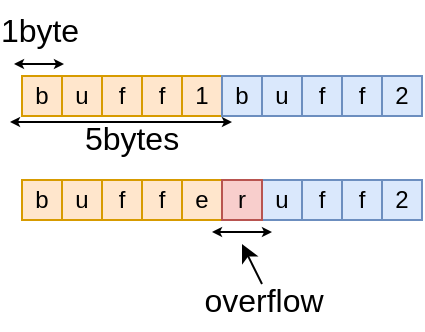 <mxfile version="20.7.4" type="device" pages="5"><diagram id="NP2nwctzb-PyswhUarQ4" name="Page-1"><mxGraphModel dx="1367" dy="795" grid="1" gridSize="10" guides="1" tooltips="1" connect="1" arrows="1" fold="1" page="1" pageScale="1" pageWidth="827" pageHeight="1169" math="0" shadow="0"><root><mxCell id="0"/><mxCell id="1" parent="0"/><mxCell id="dk9gsT5Q94mJiWT3mmrI-14" value="b" style="whiteSpace=wrap;html=1;aspect=fixed;fillColor=#ffe6cc;strokeColor=#d79b00;" vertex="1" parent="1"><mxGeometry x="280" y="340" width="20" height="20" as="geometry"/></mxCell><mxCell id="dk9gsT5Q94mJiWT3mmrI-15" value="u" style="whiteSpace=wrap;html=1;aspect=fixed;fillColor=#ffe6cc;strokeColor=#d79b00;" vertex="1" parent="1"><mxGeometry x="300" y="340" width="20" height="20" as="geometry"/></mxCell><mxCell id="dk9gsT5Q94mJiWT3mmrI-16" value="f" style="whiteSpace=wrap;html=1;aspect=fixed;fillColor=#ffe6cc;strokeColor=#d79b00;" vertex="1" parent="1"><mxGeometry x="320" y="340" width="20" height="20" as="geometry"/></mxCell><mxCell id="dk9gsT5Q94mJiWT3mmrI-17" value="f" style="whiteSpace=wrap;html=1;aspect=fixed;fillColor=#ffe6cc;strokeColor=#d79b00;" vertex="1" parent="1"><mxGeometry x="340" y="340" width="20" height="20" as="geometry"/></mxCell><mxCell id="dk9gsT5Q94mJiWT3mmrI-18" value="1" style="whiteSpace=wrap;html=1;aspect=fixed;fillColor=#ffe6cc;strokeColor=#d79b00;" vertex="1" parent="1"><mxGeometry x="360" y="340" width="20" height="20" as="geometry"/></mxCell><mxCell id="dk9gsT5Q94mJiWT3mmrI-19" value="b" style="whiteSpace=wrap;html=1;aspect=fixed;fillColor=#dae8fc;strokeColor=#6c8ebf;" vertex="1" parent="1"><mxGeometry x="380" y="340" width="20" height="20" as="geometry"/></mxCell><mxCell id="dk9gsT5Q94mJiWT3mmrI-20" value="u" style="whiteSpace=wrap;html=1;aspect=fixed;fillColor=#dae8fc;strokeColor=#6c8ebf;" vertex="1" parent="1"><mxGeometry x="400" y="340" width="20" height="20" as="geometry"/></mxCell><mxCell id="dk9gsT5Q94mJiWT3mmrI-21" value="f" style="whiteSpace=wrap;html=1;aspect=fixed;fillColor=#dae8fc;strokeColor=#6c8ebf;" vertex="1" parent="1"><mxGeometry x="420" y="340" width="20" height="20" as="geometry"/></mxCell><mxCell id="dk9gsT5Q94mJiWT3mmrI-22" value="f" style="whiteSpace=wrap;html=1;aspect=fixed;fillColor=#dae8fc;strokeColor=#6c8ebf;" vertex="1" parent="1"><mxGeometry x="440" y="340" width="20" height="20" as="geometry"/></mxCell><mxCell id="dk9gsT5Q94mJiWT3mmrI-23" value="2" style="whiteSpace=wrap;html=1;aspect=fixed;fillColor=#dae8fc;strokeColor=#6c8ebf;" vertex="1" parent="1"><mxGeometry x="460" y="340" width="20" height="20" as="geometry"/></mxCell><mxCell id="dk9gsT5Q94mJiWT3mmrI-24" value="b" style="whiteSpace=wrap;html=1;aspect=fixed;fillColor=#ffe6cc;strokeColor=#d79b00;" vertex="1" parent="1"><mxGeometry x="280" y="392" width="20" height="20" as="geometry"/></mxCell><mxCell id="dk9gsT5Q94mJiWT3mmrI-25" value="u" style="whiteSpace=wrap;html=1;aspect=fixed;fillColor=#ffe6cc;strokeColor=#d79b00;" vertex="1" parent="1"><mxGeometry x="300" y="392" width="20" height="20" as="geometry"/></mxCell><mxCell id="dk9gsT5Q94mJiWT3mmrI-26" value="f" style="whiteSpace=wrap;html=1;aspect=fixed;fillColor=#ffe6cc;strokeColor=#d79b00;" vertex="1" parent="1"><mxGeometry x="320" y="392" width="20" height="20" as="geometry"/></mxCell><mxCell id="dk9gsT5Q94mJiWT3mmrI-27" value="f" style="whiteSpace=wrap;html=1;aspect=fixed;fillColor=#ffe6cc;strokeColor=#d79b00;" vertex="1" parent="1"><mxGeometry x="340" y="392" width="20" height="20" as="geometry"/></mxCell><mxCell id="dk9gsT5Q94mJiWT3mmrI-28" value="e" style="whiteSpace=wrap;html=1;aspect=fixed;fillColor=#ffe6cc;strokeColor=#d79b00;" vertex="1" parent="1"><mxGeometry x="360" y="392" width="20" height="20" as="geometry"/></mxCell><mxCell id="dk9gsT5Q94mJiWT3mmrI-30" value="u" style="whiteSpace=wrap;html=1;aspect=fixed;fillColor=#dae8fc;strokeColor=#6c8ebf;" vertex="1" parent="1"><mxGeometry x="400" y="392" width="20" height="20" as="geometry"/></mxCell><mxCell id="dk9gsT5Q94mJiWT3mmrI-31" value="f" style="whiteSpace=wrap;html=1;aspect=fixed;fillColor=#dae8fc;strokeColor=#6c8ebf;" vertex="1" parent="1"><mxGeometry x="420" y="392" width="20" height="20" as="geometry"/></mxCell><mxCell id="dk9gsT5Q94mJiWT3mmrI-32" value="f" style="whiteSpace=wrap;html=1;aspect=fixed;fillColor=#dae8fc;strokeColor=#6c8ebf;" vertex="1" parent="1"><mxGeometry x="440" y="392" width="20" height="20" as="geometry"/></mxCell><mxCell id="dk9gsT5Q94mJiWT3mmrI-33" value="2" style="whiteSpace=wrap;html=1;aspect=fixed;fillColor=#dae8fc;strokeColor=#6c8ebf;" vertex="1" parent="1"><mxGeometry x="460" y="392" width="20" height="20" as="geometry"/></mxCell><mxCell id="dk9gsT5Q94mJiWT3mmrI-36" value="" style="endArrow=classic;startArrow=classic;html=1;rounded=0;endSize=2;startSize=2;" edge="1" parent="1"><mxGeometry width="50" height="50" relative="1" as="geometry"><mxPoint x="375" y="418" as="sourcePoint"/><mxPoint x="405" y="418" as="targetPoint"/></mxGeometry></mxCell><mxCell id="dk9gsT5Q94mJiWT3mmrI-37" value="" style="endArrow=classic;html=1;rounded=0;" edge="1" parent="1"><mxGeometry width="50" height="50" relative="1" as="geometry"><mxPoint x="400" y="444" as="sourcePoint"/><mxPoint x="390" y="424" as="targetPoint"/></mxGeometry></mxCell><mxCell id="dk9gsT5Q94mJiWT3mmrI-38" value="overflow" style="text;html=1;strokeColor=none;fillColor=none;align=center;verticalAlign=middle;whiteSpace=wrap;rounded=0;fontSize=16;" vertex="1" parent="1"><mxGeometry x="371" y="437" width="60" height="30" as="geometry"/></mxCell><mxCell id="dk9gsT5Q94mJiWT3mmrI-29" value="r" style="whiteSpace=wrap;html=1;aspect=fixed;fillColor=#f8cecc;strokeColor=#b85450;" vertex="1" parent="1"><mxGeometry x="380" y="392" width="20" height="20" as="geometry"/></mxCell><mxCell id="e3o58m5RLrCsNqKiyTCD-1" value="" style="endArrow=classic;startArrow=classic;html=1;rounded=0;endSize=2;startSize=2;" edge="1" parent="1"><mxGeometry width="50" height="50" relative="1" as="geometry"><mxPoint x="276" y="334" as="sourcePoint"/><mxPoint x="301" y="334" as="targetPoint"/></mxGeometry></mxCell><mxCell id="e3o58m5RLrCsNqKiyTCD-3" value="1byte" style="text;html=1;strokeColor=none;fillColor=none;align=center;verticalAlign=middle;whiteSpace=wrap;rounded=0;fontSize=16;" vertex="1" parent="1"><mxGeometry x="269" y="302" width="40" height="30" as="geometry"/></mxCell><mxCell id="e3o58m5RLrCsNqKiyTCD-4" value="" style="endArrow=classic;startArrow=classic;html=1;rounded=0;endSize=2;startSize=2;" edge="1" parent="1"><mxGeometry width="50" height="50" relative="1" as="geometry"><mxPoint x="274" y="363" as="sourcePoint"/><mxPoint x="385" y="363" as="targetPoint"/></mxGeometry></mxCell><mxCell id="e3o58m5RLrCsNqKiyTCD-5" value="5bytes" style="text;html=1;strokeColor=none;fillColor=none;align=center;verticalAlign=middle;whiteSpace=wrap;rounded=0;fontSize=16;" vertex="1" parent="1"><mxGeometry x="315" y="356" width="40" height="30" as="geometry"/></mxCell></root></mxGraphModel></diagram><diagram id="kXJjHSIm35HBvMF_gBfb" name="Page-2"><mxGraphModel dx="1367" dy="795" grid="1" gridSize="10" guides="1" tooltips="1" connect="1" arrows="1" fold="1" page="1" pageScale="1" pageWidth="827" pageHeight="1169" math="0" shadow="0"><root><mxCell id="0"/><mxCell id="1" parent="0"/><mxCell id="IzJHCjFJUQMf0wpX2kf_-1" value="b" style="whiteSpace=wrap;html=1;aspect=fixed;fillColor=#ffe6cc;strokeColor=#d79b00;" vertex="1" parent="1"><mxGeometry x="280" y="340" width="20" height="20" as="geometry"/></mxCell><mxCell id="IzJHCjFJUQMf0wpX2kf_-2" value="u" style="whiteSpace=wrap;html=1;aspect=fixed;fillColor=#ffe6cc;strokeColor=#d79b00;" vertex="1" parent="1"><mxGeometry x="300" y="340" width="20" height="20" as="geometry"/></mxCell><mxCell id="IzJHCjFJUQMf0wpX2kf_-3" value="f" style="whiteSpace=wrap;html=1;aspect=fixed;fillColor=#ffe6cc;strokeColor=#d79b00;" vertex="1" parent="1"><mxGeometry x="320" y="340" width="20" height="20" as="geometry"/></mxCell><mxCell id="IzJHCjFJUQMf0wpX2kf_-4" value="f" style="whiteSpace=wrap;html=1;aspect=fixed;fillColor=#ffe6cc;strokeColor=#d79b00;" vertex="1" parent="1"><mxGeometry x="340" y="340" width="20" height="20" as="geometry"/></mxCell><mxCell id="IzJHCjFJUQMf0wpX2kf_-5" value="e" style="whiteSpace=wrap;html=1;aspect=fixed;fillColor=#ffe6cc;strokeColor=#d79b00;" vertex="1" parent="1"><mxGeometry x="360" y="340" width="20" height="20" as="geometry"/></mxCell><mxCell id="IzJHCjFJUQMf0wpX2kf_-6" value="r" style="whiteSpace=wrap;html=1;aspect=fixed;fillColor=#ffe6cc;strokeColor=#d79b00;" vertex="1" parent="1"><mxGeometry x="380" y="340" width="20" height="20" as="geometry"/></mxCell><mxCell id="IzJHCjFJUQMf0wpX2kf_-7" value="x" style="whiteSpace=wrap;html=1;aspect=fixed;fillColor=#d5e8d4;strokeColor=#82b366;" vertex="1" parent="1"><mxGeometry x="400" y="340" width="20" height="20" as="geometry"/></mxCell><mxCell id="Skbk3ucyjdpn2tdPOXVM-1" value="" style="endArrow=classic;startArrow=classic;html=1;rounded=0;endSize=2;startSize=2;" edge="1" parent="1"><mxGeometry width="50" height="50" relative="1" as="geometry"><mxPoint x="395" y="364" as="sourcePoint"/><mxPoint x="425" y="364" as="targetPoint"/></mxGeometry></mxCell><mxCell id="Skbk3ucyjdpn2tdPOXVM-2" value="" style="endArrow=classic;html=1;rounded=0;" edge="1" parent="1"><mxGeometry width="50" height="50" relative="1" as="geometry"><mxPoint x="420" y="390" as="sourcePoint"/><mxPoint x="410" y="370" as="targetPoint"/></mxGeometry></mxCell><mxCell id="Skbk3ucyjdpn2tdPOXVM-3" value="canary" style="text;html=1;strokeColor=none;fillColor=none;align=center;verticalAlign=middle;whiteSpace=wrap;rounded=0;fontSize=16;" vertex="1" parent="1"><mxGeometry x="391" y="383" width="60" height="30" as="geometry"/></mxCell></root></mxGraphModel></diagram><diagram id="X_2MaF6ND7JdmjaW1ekH" name="Page-3"><mxGraphModel dx="1367" dy="795" grid="1" gridSize="10" guides="1" tooltips="1" connect="1" arrows="1" fold="1" page="1" pageScale="1" pageWidth="827" pageHeight="1169" math="0" shadow="0"><root><mxCell id="0"/><mxCell id="1" parent="0"/><mxCell id="-rWpDd0KUoeeFI3DRpyO-1" value="b" style="whiteSpace=wrap;html=1;aspect=fixed;fillColor=#ffe6cc;strokeColor=#d79b00;" vertex="1" parent="1"><mxGeometry x="280" y="340" width="20" height="20" as="geometry"/></mxCell><mxCell id="-rWpDd0KUoeeFI3DRpyO-2" value="u" style="whiteSpace=wrap;html=1;aspect=fixed;fillColor=#ffe6cc;strokeColor=#d79b00;" vertex="1" parent="1"><mxGeometry x="300" y="340" width="20" height="20" as="geometry"/></mxCell><mxCell id="-rWpDd0KUoeeFI3DRpyO-3" value="f" style="whiteSpace=wrap;html=1;aspect=fixed;fillColor=#ffe6cc;strokeColor=#d79b00;" vertex="1" parent="1"><mxGeometry x="320" y="340" width="20" height="20" as="geometry"/></mxCell><mxCell id="-rWpDd0KUoeeFI3DRpyO-4" value="f" style="whiteSpace=wrap;html=1;aspect=fixed;fillColor=#ffe6cc;strokeColor=#d79b00;" vertex="1" parent="1"><mxGeometry x="340" y="340" width="20" height="20" as="geometry"/></mxCell><mxCell id="-rWpDd0KUoeeFI3DRpyO-5" value="e" style="whiteSpace=wrap;html=1;aspect=fixed;fillColor=#ffe6cc;strokeColor=#d79b00;" vertex="1" parent="1"><mxGeometry x="360" y="340" width="20" height="20" as="geometry"/></mxCell><mxCell id="-rWpDd0KUoeeFI3DRpyO-6" value="r" style="whiteSpace=wrap;html=1;aspect=fixed;fillColor=#ffe6cc;strokeColor=#d79b00;" vertex="1" parent="1"><mxGeometry x="380" y="340" width="20" height="20" as="geometry"/></mxCell><mxCell id="-rWpDd0KUoeeFI3DRpyO-8" value="" style="endArrow=classic;startArrow=classic;html=1;rounded=0;endSize=2;startSize=2;" edge="1" parent="1"><mxGeometry width="50" height="50" relative="1" as="geometry"><mxPoint x="401" y="365" as="sourcePoint"/><mxPoint x="564" y="365" as="targetPoint"/></mxGeometry></mxCell><mxCell id="-rWpDd0KUoeeFI3DRpyO-9" value="4KB" style="rounded=0;whiteSpace=wrap;html=1;fontSize=16;fillColor=#666666;fontColor=#FFFFFF;strokeColor=#666666;" vertex="1" parent="1"><mxGeometry x="401" y="340" width="160" height="20" as="geometry"/></mxCell><mxCell id="YI1YK7ndIJL_paH0NaCO-1" value="" style="endArrow=classic;html=1;rounded=0;" edge="1" parent="1"><mxGeometry width="50" height="50" relative="1" as="geometry"><mxPoint x="489" y="390" as="sourcePoint"/><mxPoint x="479" y="370" as="targetPoint"/></mxGeometry></mxCell><mxCell id="YI1YK7ndIJL_paH0NaCO-2" value="guard page" style="text;html=1;strokeColor=none;fillColor=none;align=center;verticalAlign=middle;whiteSpace=wrap;rounded=0;fontSize=16;" vertex="1" parent="1"><mxGeometry x="443" y="382" width="90" height="30" as="geometry"/></mxCell><mxCell id="YI1YK7ndIJL_paH0NaCO-3" value="" style="endArrow=classic;html=1;rounded=0;" edge="1" parent="1"><mxGeometry width="50" height="50" relative="1" as="geometry"><mxPoint x="302" y="313" as="sourcePoint"/><mxPoint x="312" y="333" as="targetPoint"/></mxGeometry></mxCell><mxCell id="YI1YK7ndIJL_paH0NaCO-4" value="1byte" style="text;html=1;strokeColor=none;fillColor=none;align=center;verticalAlign=middle;whiteSpace=wrap;rounded=0;fontSize=16;" vertex="1" parent="1"><mxGeometry x="280" y="285" width="46" height="30" as="geometry"/></mxCell><mxCell id="2Qzon1SVOF9E0KB_nFhP-1" value="" style="endArrow=classic;startArrow=classic;html=1;rounded=0;endSize=2;startSize=2;" edge="1" parent="1"><mxGeometry width="50" height="50" relative="1" as="geometry"><mxPoint x="298" y="336" as="sourcePoint"/><mxPoint x="323" y="336" as="targetPoint"/></mxGeometry></mxCell></root></mxGraphModel></diagram><diagram id="Slb87I69dKjN2LgDHl97" name="Page-4"><mxGraphModel dx="1367" dy="795" grid="1" gridSize="10" guides="1" tooltips="1" connect="1" arrows="1" fold="1" page="1" pageScale="1" pageWidth="827" pageHeight="1169" math="0" shadow="0"><root><mxCell id="0"/><mxCell id="1" parent="0"/><mxCell id="YtpXgHJCvsdxRLlBX4oY-1" value="0 - 8" style="whiteSpace=wrap;html=1;aspect=fixed;fontSize=12;fillColor=#dae8fc;strokeColor=#6c8ebf;" vertex="1" parent="1"><mxGeometry x="120" y="360" width="40" height="40" as="geometry"/></mxCell><mxCell id="YtpXgHJCvsdxRLlBX4oY-2" value="9 - 16" style="whiteSpace=wrap;html=1;aspect=fixed;fontSize=12;fillColor=#dae8fc;strokeColor=#6c8ebf;" vertex="1" parent="1"><mxGeometry x="160" y="360" width="40" height="40" as="geometry"/></mxCell><mxCell id="YtpXgHJCvsdxRLlBX4oY-3" value="17 - 24" style="whiteSpace=wrap;html=1;aspect=fixed;fontSize=12;fillColor=#dae8fc;strokeColor=#6c8ebf;" vertex="1" parent="1"><mxGeometry x="200" y="360" width="40" height="40" as="geometry"/></mxCell><mxCell id="YtpXgHJCvsdxRLlBX4oY-12" style="edgeStyle=orthogonalEdgeStyle;rounded=0;orthogonalLoop=1;jettySize=auto;html=1;exitX=0.5;exitY=1;exitDx=0;exitDy=0;fontSize=12;fontColor=#FFFFFF;startSize=2;endSize=2;" edge="1" parent="1"><mxGeometry relative="1" as="geometry"><mxPoint x="260" y="400" as="sourcePoint"/><mxPoint x="260" y="400" as="targetPoint"/></mxGeometry></mxCell><mxCell id="YtpXgHJCvsdxRLlBX4oY-14" value="121-&lt;br&gt;128" style="whiteSpace=wrap;html=1;aspect=fixed;fontSize=12;fillColor=#dae8fc;strokeColor=#6c8ebf;" vertex="1" parent="1"><mxGeometry x="280" y="360" width="40" height="40" as="geometry"/></mxCell><mxCell id="YtpXgHJCvsdxRLlBX4oY-15" value="129 - 136" style="whiteSpace=wrap;html=1;aspect=fixed;fontSize=12;fillColor=#dae8fc;strokeColor=#6c8ebf;" vertex="1" parent="1"><mxGeometry x="320" y="360" width="40" height="40" as="geometry"/></mxCell><mxCell id="YtpXgHJCvsdxRLlBX4oY-16" value="249- 256" style="whiteSpace=wrap;html=1;aspect=fixed;fontSize=12;fillColor=#dae8fc;strokeColor=#6c8ebf;" vertex="1" parent="1"><mxGeometry x="400" y="360" width="40" height="40" as="geometry"/></mxCell><mxCell id="YtpXgHJCvsdxRLlBX4oY-18" value="..." style="text;html=1;strokeColor=none;fillColor=none;align=center;verticalAlign=top;whiteSpace=wrap;rounded=0;fontSize=14;fontColor=#000000;" vertex="1" parent="1"><mxGeometry x="240" y="360" width="40" height="40" as="geometry"/></mxCell><mxCell id="YtpXgHJCvsdxRLlBX4oY-20" value="..." style="text;html=1;strokeColor=none;fillColor=none;align=center;verticalAlign=top;whiteSpace=wrap;rounded=0;fontSize=14;fontColor=#000000;" vertex="1" parent="1"><mxGeometry x="360" y="360" width="40" height="40" as="geometry"/></mxCell><mxCell id="YtpXgHJCvsdxRLlBX4oY-21" value="257- 272" style="whiteSpace=wrap;html=1;aspect=fixed;fontSize=12;fillColor=#dae8fc;strokeColor=#6c8ebf;" vertex="1" parent="1"><mxGeometry x="440" y="360" width="40" height="40" as="geometry"/></mxCell><mxCell id="YtpXgHJCvsdxRLlBX4oY-22" value="497- 512" style="whiteSpace=wrap;html=1;aspect=fixed;fontSize=12;fillColor=#dae8fc;strokeColor=#6c8ebf;" vertex="1" parent="1"><mxGeometry x="520" y="360" width="40" height="40" as="geometry"/></mxCell><mxCell id="YtpXgHJCvsdxRLlBX4oY-23" value="513- 544" style="whiteSpace=wrap;html=1;aspect=fixed;fontSize=12;fillColor=#dae8fc;strokeColor=#6c8ebf;" vertex="1" parent="1"><mxGeometry x="560" y="360" width="40" height="40" as="geometry"/></mxCell><mxCell id="YtpXgHJCvsdxRLlBX4oY-24" value="124K+1- 128K" style="whiteSpace=wrap;html=1;aspect=fixed;fontSize=11;fillColor=#dae8fc;strokeColor=#6c8ebf;" vertex="1" parent="1"><mxGeometry x="640" y="360" width="40" height="40" as="geometry"/></mxCell><mxCell id="YtpXgHJCvsdxRLlBX4oY-25" value="..." style="text;html=1;strokeColor=none;fillColor=none;align=center;verticalAlign=top;whiteSpace=wrap;rounded=0;fontSize=14;fontColor=#000000;" vertex="1" parent="1"><mxGeometry x="480" y="360" width="40" height="40" as="geometry"/></mxCell><mxCell id="YtpXgHJCvsdxRLlBX4oY-26" value="..." style="text;html=1;strokeColor=none;fillColor=none;align=center;verticalAlign=top;whiteSpace=wrap;rounded=0;fontSize=14;fontColor=#000000;" vertex="1" parent="1"><mxGeometry x="600" y="360" width="40" height="40" as="geometry"/></mxCell></root></mxGraphModel></diagram><diagram id="g28uEf2EXw358ssaeA5R" name="Page-14"><mxGraphModel dx="1367" dy="795" grid="1" gridSize="10" guides="1" tooltips="1" connect="1" arrows="1" fold="1" page="1" pageScale="1" pageWidth="827" pageHeight="1169" math="0" shadow="0"><root><mxCell id="0"/><mxCell id="1" parent="0"/><mxCell id="Q-mbR7n2kPE2U0j5FRUZ-1" value="" style="endArrow=classic;html=1;rounded=0;exitX=0.25;exitY=1;exitDx=0;exitDy=0;" edge="1" parent="1" source="Q-mbR7n2kPE2U0j5FRUZ-2"><mxGeometry width="50" height="50" relative="1" as="geometry"><mxPoint x="130.5" y="535" as="sourcePoint"/><mxPoint x="140" y="560" as="targetPoint"/></mxGeometry></mxCell><mxCell id="Q-mbR7n2kPE2U0j5FRUZ-2" value="buffer" style="text;html=1;strokeColor=none;fillColor=none;align=center;verticalAlign=middle;whiteSpace=wrap;rounded=0;fontSize=16;" vertex="1" parent="1"><mxGeometry x="150" y="510" width="60" height="30" as="geometry"/></mxCell><mxCell id="Q-mbR7n2kPE2U0j5FRUZ-3" value="" style="endArrow=classic;html=1;rounded=0;exitX=0.5;exitY=1;exitDx=0;exitDy=0;" edge="1" parent="1" source="Q-mbR7n2kPE2U0j5FRUZ-2"><mxGeometry width="50" height="50" relative="1" as="geometry"><mxPoint x="185" y="550" as="sourcePoint"/><mxPoint x="220" y="560" as="targetPoint"/></mxGeometry></mxCell><mxCell id="Q-mbR7n2kPE2U0j5FRUZ-4" value="protection" style="text;html=1;strokeColor=none;fillColor=none;align=center;verticalAlign=middle;whiteSpace=wrap;rounded=0;fontSize=16;" vertex="1" parent="1"><mxGeometry x="200" y="629" width="60" height="16" as="geometry"/></mxCell><mxCell id="Q-mbR7n2kPE2U0j5FRUZ-5" value="" style="endArrow=classic;html=1;rounded=0;exitX=0.25;exitY=0;exitDx=0;exitDy=0;" edge="1" parent="1" source="Q-mbR7n2kPE2U0j5FRUZ-4"><mxGeometry width="50" height="50" relative="1" as="geometry"><mxPoint x="175" y="550" as="sourcePoint"/><mxPoint x="180" y="600" as="targetPoint"/></mxGeometry></mxCell><mxCell id="Q-mbR7n2kPE2U0j5FRUZ-6" value="" style="endArrow=classic;html=1;rounded=0;" edge="1" parent="1"><mxGeometry width="50" height="50" relative="1" as="geometry"><mxPoint x="240" y="630" as="sourcePoint"/><mxPoint x="290" y="600" as="targetPoint"/></mxGeometry></mxCell><mxCell id="Q-mbR7n2kPE2U0j5FRUZ-12" value="protected" style="text;html=1;strokeColor=none;fillColor=none;align=center;verticalAlign=middle;whiteSpace=wrap;rounded=0;fontSize=16;" vertex="1" parent="1"><mxGeometry x="310" y="510" width="60" height="30" as="geometry"/></mxCell><mxCell id="Q-mbR7n2kPE2U0j5FRUZ-13" value="" style="endArrow=classic;html=1;rounded=0;exitX=0;exitY=1;exitDx=0;exitDy=0;" edge="1" parent="1" source="Q-mbR7n2kPE2U0j5FRUZ-12"><mxGeometry width="50" height="50" relative="1" as="geometry"><mxPoint x="270" y="500" as="sourcePoint"/><mxPoint x="270" y="560" as="targetPoint"/></mxGeometry></mxCell><mxCell id="Q-mbR7n2kPE2U0j5FRUZ-14" value="" style="endArrow=classic;html=1;rounded=0;exitX=0.75;exitY=1;exitDx=0;exitDy=0;" edge="1" parent="1" source="Q-mbR7n2kPE2U0j5FRUZ-12"><mxGeometry width="50" height="50" relative="1" as="geometry"><mxPoint x="200" y="560" as="sourcePoint"/><mxPoint x="390" y="560" as="targetPoint"/></mxGeometry></mxCell><mxCell id="Q-mbR7n2kPE2U0j5FRUZ-15" value="" style="group" vertex="1" connectable="0" parent="1"><mxGeometry x="130.5" y="561" width="286.507" height="37" as="geometry"/></mxCell><mxCell id="CWqDNfF65xjcM50JZKcj-6" value="" style="rounded=0;whiteSpace=wrap;html=1;fillColor=#b0e3e6;strokeColor=#0e8088;strokeWidth=2;fontSize=20;" vertex="1" parent="Q-mbR7n2kPE2U0j5FRUZ-15"><mxGeometry x="19.101" width="19.101" height="37" as="geometry"/></mxCell><mxCell id="CWqDNfF65xjcM50JZKcj-7" value="" style="rounded=0;whiteSpace=wrap;html=1;fillColor=#FFFFFF;strokeColor=#3399FF;strokeWidth=2;fontSize=20;" vertex="1" parent="Q-mbR7n2kPE2U0j5FRUZ-15"><mxGeometry width="19.101" height="37" as="geometry"/></mxCell><mxCell id="CWqDNfF65xjcM50JZKcj-8" value="" style="rounded=0;whiteSpace=wrap;html=1;fillColor=#B3B3B3;strokeColor=#3399FF;strokeWidth=2;fontSize=20;shadow=0;comic=0;glass=0;" vertex="1" parent="Q-mbR7n2kPE2U0j5FRUZ-15"><mxGeometry x="38.202" width="19.101" height="37" as="geometry"/></mxCell><mxCell id="CWqDNfF65xjcM50JZKcj-9" value="" style="rounded=0;whiteSpace=wrap;html=1;fillColor=#b0e3e6;strokeColor=#0e8088;strokeWidth=2;fontSize=20;" vertex="1" parent="Q-mbR7n2kPE2U0j5FRUZ-15"><mxGeometry x="76.404" width="19.101" height="37" as="geometry"/></mxCell><mxCell id="CWqDNfF65xjcM50JZKcj-10" value="" style="rounded=0;whiteSpace=wrap;html=1;fillColor=#FFFFFF;strokeColor=#3399FF;strokeWidth=2;fontSize=20;" vertex="1" parent="Q-mbR7n2kPE2U0j5FRUZ-15"><mxGeometry x="57.303" width="19.101" height="37" as="geometry"/></mxCell><mxCell id="CWqDNfF65xjcM50JZKcj-11" value="" style="rounded=0;whiteSpace=wrap;html=1;fillColor=#B3B3B3;strokeColor=#3399FF;strokeWidth=2;fontSize=20;shadow=0;comic=0;glass=0;" vertex="1" parent="Q-mbR7n2kPE2U0j5FRUZ-15"><mxGeometry x="95.506" width="19.101" height="37" as="geometry"/></mxCell><mxCell id="Nydh8xRC1nobwAy89eBB-1" value="" style="rounded=0;whiteSpace=wrap;html=1;fillColor=#b0e3e6;strokeColor=#0e8088;strokeWidth=2;fontSize=20;" vertex="1" parent="Q-mbR7n2kPE2U0j5FRUZ-15"><mxGeometry x="133.709" width="19.101" height="37" as="geometry"/></mxCell><mxCell id="Nydh8xRC1nobwAy89eBB-2" value="" style="rounded=0;whiteSpace=wrap;html=1;fillColor=#FFFFFF;strokeColor=#3399FF;strokeWidth=2;fontSize=20;" vertex="1" parent="Q-mbR7n2kPE2U0j5FRUZ-15"><mxGeometry x="114.608" width="19.101" height="37" as="geometry"/></mxCell><mxCell id="Nydh8xRC1nobwAy89eBB-6" value="" style="rounded=0;whiteSpace=wrap;html=1;fillColor=#B3B3B3;strokeColor=#3399FF;strokeWidth=2;fontSize=20;shadow=0;comic=0;glass=0;" vertex="1" parent="Q-mbR7n2kPE2U0j5FRUZ-15"><mxGeometry x="152.806" width="19.101" height="37" as="geometry"/></mxCell><mxCell id="Nydh8xRC1nobwAy89eBB-3" value="" style="rounded=0;whiteSpace=wrap;html=1;fillColor=#b0e3e6;strokeColor=#0e8088;strokeWidth=2;fontSize=20;" vertex="1" parent="Q-mbR7n2kPE2U0j5FRUZ-15"><mxGeometry x="191.004" width="19.101" height="37" as="geometry"/></mxCell><mxCell id="Nydh8xRC1nobwAy89eBB-4" value="" style="rounded=0;whiteSpace=wrap;html=1;fillColor=#FFFFFF;strokeColor=#3399FF;strokeWidth=2;fontSize=20;" vertex="1" parent="Q-mbR7n2kPE2U0j5FRUZ-15"><mxGeometry x="171.903" width="19.101" height="37" as="geometry"/></mxCell><mxCell id="Nydh8xRC1nobwAy89eBB-5" value="" style="rounded=0;whiteSpace=wrap;html=1;fillColor=#B3B3B3;strokeColor=#3399FF;strokeWidth=2;fontSize=20;shadow=0;comic=0;glass=0;" vertex="1" parent="Q-mbR7n2kPE2U0j5FRUZ-15"><mxGeometry x="210.106" width="19.101" height="37" as="geometry"/></mxCell><mxCell id="Nydh8xRC1nobwAy89eBB-7" value="" style="rounded=0;whiteSpace=wrap;html=1;fillColor=#b0e3e6;strokeColor=#0e8088;strokeWidth=2;fontSize=20;" vertex="1" parent="Q-mbR7n2kPE2U0j5FRUZ-15"><mxGeometry x="248.304" width="19.101" height="37" as="geometry"/></mxCell><mxCell id="Nydh8xRC1nobwAy89eBB-8" value="" style="rounded=0;whiteSpace=wrap;html=1;fillColor=#FFFFFF;strokeColor=#3399FF;strokeWidth=2;fontSize=20;" vertex="1" parent="Q-mbR7n2kPE2U0j5FRUZ-15"><mxGeometry x="229.203" width="19.101" height="37" as="geometry"/></mxCell><mxCell id="Nydh8xRC1nobwAy89eBB-9" value="" style="rounded=0;whiteSpace=wrap;html=1;fillColor=#B3B3B3;strokeColor=#3399FF;strokeWidth=2;fontSize=20;shadow=0;comic=0;glass=0;" vertex="1" parent="Q-mbR7n2kPE2U0j5FRUZ-15"><mxGeometry x="267.406" width="19.101" height="37" as="geometry"/></mxCell></root></mxGraphModel></diagram></mxfile>